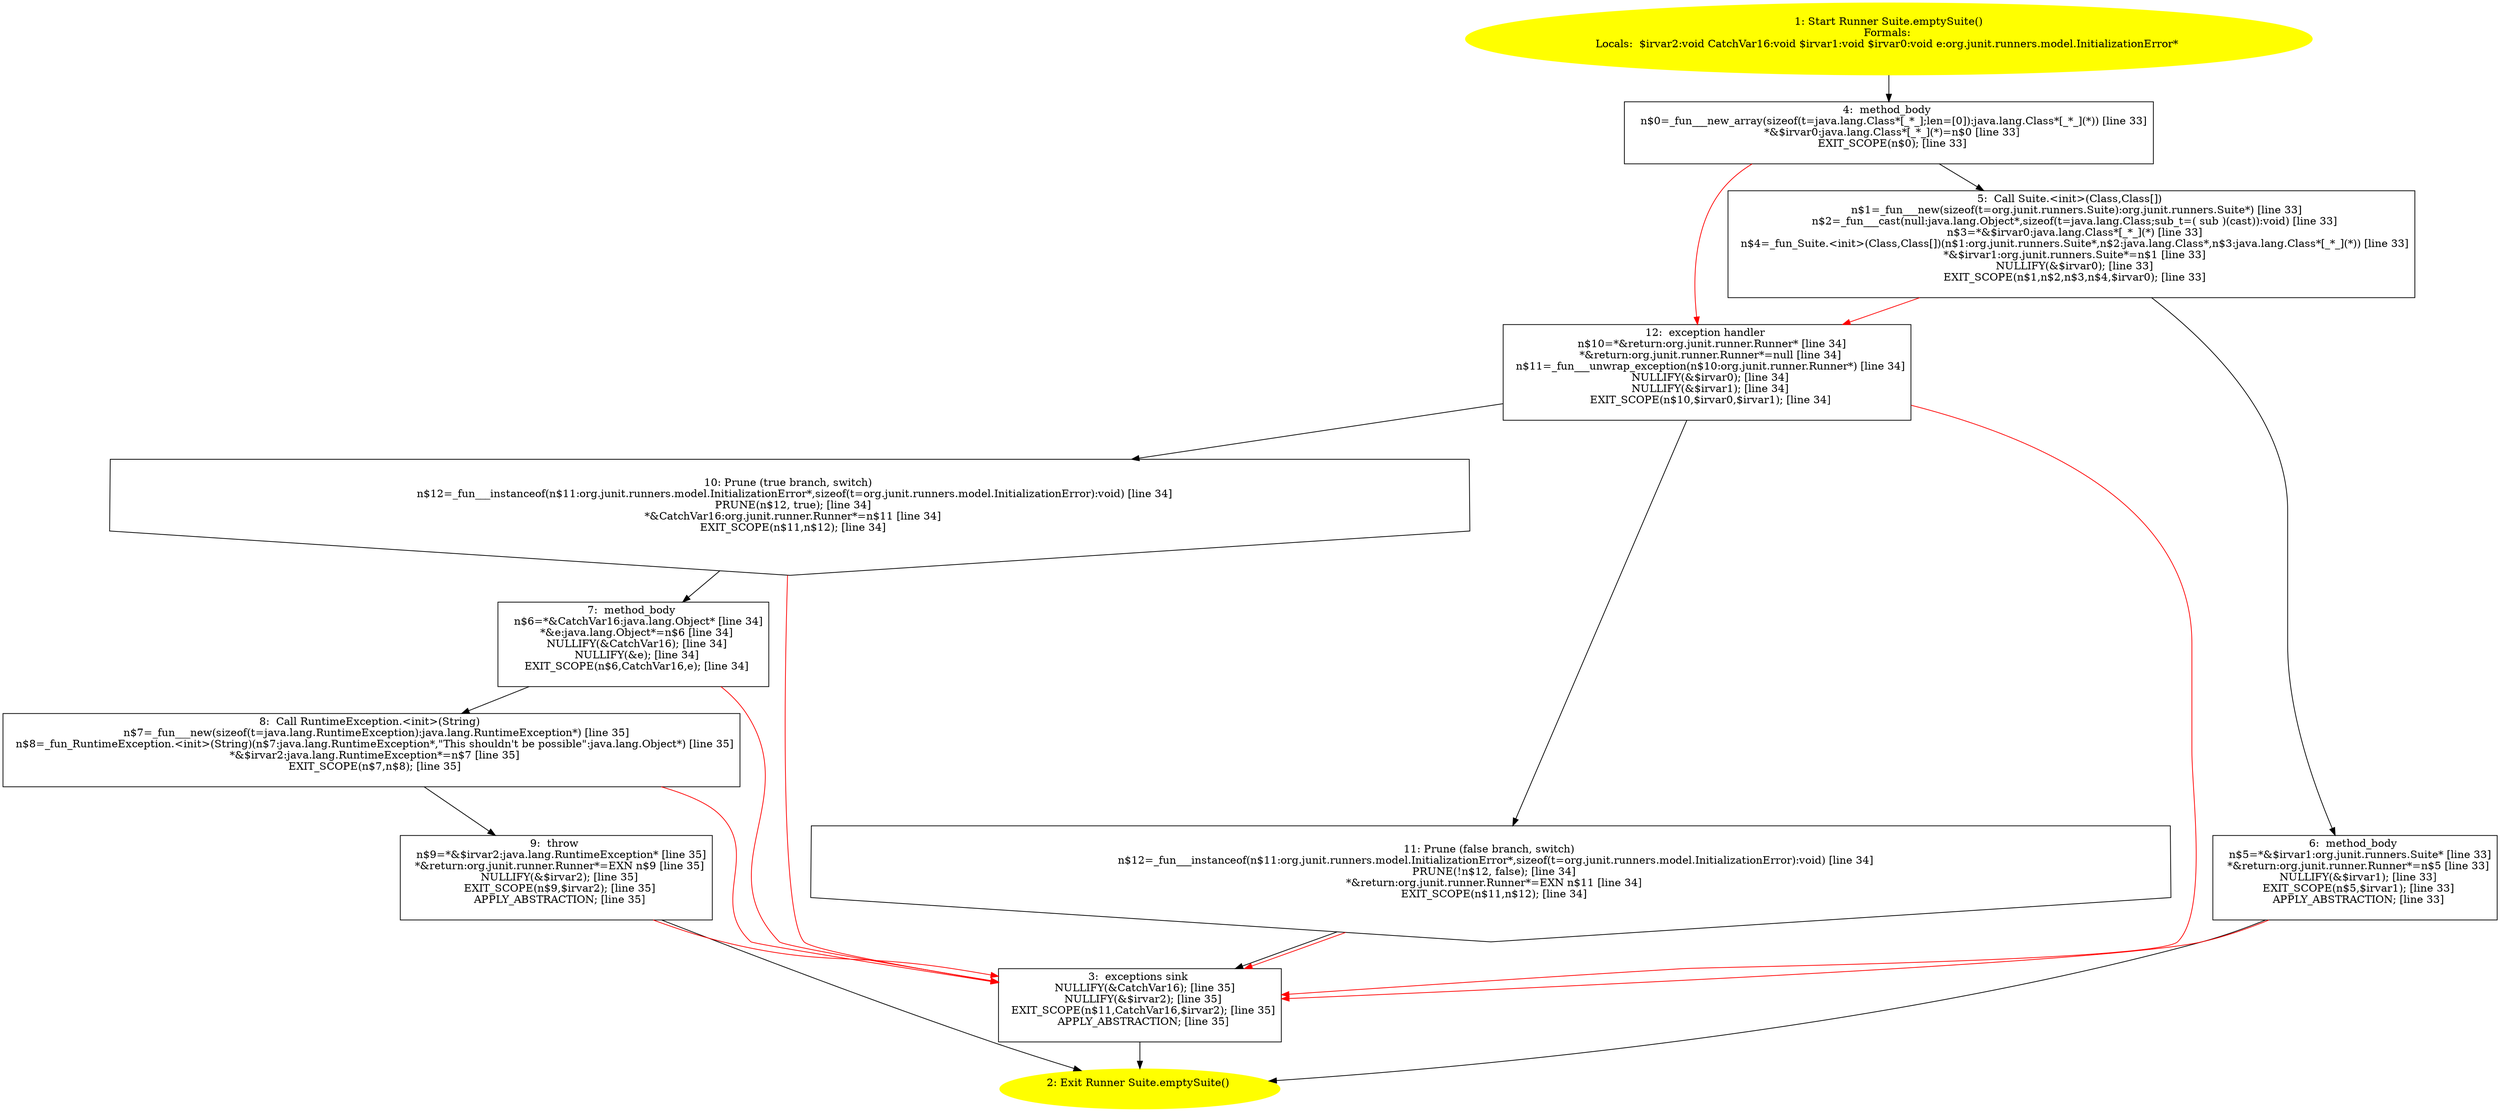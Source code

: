 /* @generated */
digraph cfg {
"org.junit.runners.Suite.emptySuite():org.junit.runner.Runner.85fb4d732b02c473f32e31553512959c_1" [label="1: Start Runner Suite.emptySuite()\nFormals: \nLocals:  $irvar2:void CatchVar16:void $irvar1:void $irvar0:void e:org.junit.runners.model.InitializationError* \n  " color=yellow style=filled]
	

	 "org.junit.runners.Suite.emptySuite():org.junit.runner.Runner.85fb4d732b02c473f32e31553512959c_1" -> "org.junit.runners.Suite.emptySuite():org.junit.runner.Runner.85fb4d732b02c473f32e31553512959c_4" ;
"org.junit.runners.Suite.emptySuite():org.junit.runner.Runner.85fb4d732b02c473f32e31553512959c_2" [label="2: Exit Runner Suite.emptySuite() \n  " color=yellow style=filled]
	

"org.junit.runners.Suite.emptySuite():org.junit.runner.Runner.85fb4d732b02c473f32e31553512959c_3" [label="3:  exceptions sink \n   NULLIFY(&CatchVar16); [line 35]\n  NULLIFY(&$irvar2); [line 35]\n  EXIT_SCOPE(n$11,CatchVar16,$irvar2); [line 35]\n  APPLY_ABSTRACTION; [line 35]\n " shape="box"]
	

	 "org.junit.runners.Suite.emptySuite():org.junit.runner.Runner.85fb4d732b02c473f32e31553512959c_3" -> "org.junit.runners.Suite.emptySuite():org.junit.runner.Runner.85fb4d732b02c473f32e31553512959c_2" ;
"org.junit.runners.Suite.emptySuite():org.junit.runner.Runner.85fb4d732b02c473f32e31553512959c_4" [label="4:  method_body \n   n$0=_fun___new_array(sizeof(t=java.lang.Class*[_*_];len=[0]):java.lang.Class*[_*_](*)) [line 33]\n  *&$irvar0:java.lang.Class*[_*_](*)=n$0 [line 33]\n  EXIT_SCOPE(n$0); [line 33]\n " shape="box"]
	

	 "org.junit.runners.Suite.emptySuite():org.junit.runner.Runner.85fb4d732b02c473f32e31553512959c_4" -> "org.junit.runners.Suite.emptySuite():org.junit.runner.Runner.85fb4d732b02c473f32e31553512959c_5" ;
	 "org.junit.runners.Suite.emptySuite():org.junit.runner.Runner.85fb4d732b02c473f32e31553512959c_4" -> "org.junit.runners.Suite.emptySuite():org.junit.runner.Runner.85fb4d732b02c473f32e31553512959c_12" [color="red" ];
"org.junit.runners.Suite.emptySuite():org.junit.runner.Runner.85fb4d732b02c473f32e31553512959c_5" [label="5:  Call Suite.<init>(Class,Class[]) \n   n$1=_fun___new(sizeof(t=org.junit.runners.Suite):org.junit.runners.Suite*) [line 33]\n  n$2=_fun___cast(null:java.lang.Object*,sizeof(t=java.lang.Class;sub_t=( sub )(cast)):void) [line 33]\n  n$3=*&$irvar0:java.lang.Class*[_*_](*) [line 33]\n  n$4=_fun_Suite.<init>(Class,Class[])(n$1:org.junit.runners.Suite*,n$2:java.lang.Class*,n$3:java.lang.Class*[_*_](*)) [line 33]\n  *&$irvar1:org.junit.runners.Suite*=n$1 [line 33]\n  NULLIFY(&$irvar0); [line 33]\n  EXIT_SCOPE(n$1,n$2,n$3,n$4,$irvar0); [line 33]\n " shape="box"]
	

	 "org.junit.runners.Suite.emptySuite():org.junit.runner.Runner.85fb4d732b02c473f32e31553512959c_5" -> "org.junit.runners.Suite.emptySuite():org.junit.runner.Runner.85fb4d732b02c473f32e31553512959c_6" ;
	 "org.junit.runners.Suite.emptySuite():org.junit.runner.Runner.85fb4d732b02c473f32e31553512959c_5" -> "org.junit.runners.Suite.emptySuite():org.junit.runner.Runner.85fb4d732b02c473f32e31553512959c_12" [color="red" ];
"org.junit.runners.Suite.emptySuite():org.junit.runner.Runner.85fb4d732b02c473f32e31553512959c_6" [label="6:  method_body \n   n$5=*&$irvar1:org.junit.runners.Suite* [line 33]\n  *&return:org.junit.runner.Runner*=n$5 [line 33]\n  NULLIFY(&$irvar1); [line 33]\n  EXIT_SCOPE(n$5,$irvar1); [line 33]\n  APPLY_ABSTRACTION; [line 33]\n " shape="box"]
	

	 "org.junit.runners.Suite.emptySuite():org.junit.runner.Runner.85fb4d732b02c473f32e31553512959c_6" -> "org.junit.runners.Suite.emptySuite():org.junit.runner.Runner.85fb4d732b02c473f32e31553512959c_2" ;
	 "org.junit.runners.Suite.emptySuite():org.junit.runner.Runner.85fb4d732b02c473f32e31553512959c_6" -> "org.junit.runners.Suite.emptySuite():org.junit.runner.Runner.85fb4d732b02c473f32e31553512959c_3" [color="red" ];
"org.junit.runners.Suite.emptySuite():org.junit.runner.Runner.85fb4d732b02c473f32e31553512959c_7" [label="7:  method_body \n   n$6=*&CatchVar16:java.lang.Object* [line 34]\n  *&e:java.lang.Object*=n$6 [line 34]\n  NULLIFY(&CatchVar16); [line 34]\n  NULLIFY(&e); [line 34]\n  EXIT_SCOPE(n$6,CatchVar16,e); [line 34]\n " shape="box"]
	

	 "org.junit.runners.Suite.emptySuite():org.junit.runner.Runner.85fb4d732b02c473f32e31553512959c_7" -> "org.junit.runners.Suite.emptySuite():org.junit.runner.Runner.85fb4d732b02c473f32e31553512959c_8" ;
	 "org.junit.runners.Suite.emptySuite():org.junit.runner.Runner.85fb4d732b02c473f32e31553512959c_7" -> "org.junit.runners.Suite.emptySuite():org.junit.runner.Runner.85fb4d732b02c473f32e31553512959c_3" [color="red" ];
"org.junit.runners.Suite.emptySuite():org.junit.runner.Runner.85fb4d732b02c473f32e31553512959c_8" [label="8:  Call RuntimeException.<init>(String) \n   n$7=_fun___new(sizeof(t=java.lang.RuntimeException):java.lang.RuntimeException*) [line 35]\n  n$8=_fun_RuntimeException.<init>(String)(n$7:java.lang.RuntimeException*,\"This shouldn't be possible\":java.lang.Object*) [line 35]\n  *&$irvar2:java.lang.RuntimeException*=n$7 [line 35]\n  EXIT_SCOPE(n$7,n$8); [line 35]\n " shape="box"]
	

	 "org.junit.runners.Suite.emptySuite():org.junit.runner.Runner.85fb4d732b02c473f32e31553512959c_8" -> "org.junit.runners.Suite.emptySuite():org.junit.runner.Runner.85fb4d732b02c473f32e31553512959c_9" ;
	 "org.junit.runners.Suite.emptySuite():org.junit.runner.Runner.85fb4d732b02c473f32e31553512959c_8" -> "org.junit.runners.Suite.emptySuite():org.junit.runner.Runner.85fb4d732b02c473f32e31553512959c_3" [color="red" ];
"org.junit.runners.Suite.emptySuite():org.junit.runner.Runner.85fb4d732b02c473f32e31553512959c_9" [label="9:  throw \n   n$9=*&$irvar2:java.lang.RuntimeException* [line 35]\n  *&return:org.junit.runner.Runner*=EXN n$9 [line 35]\n  NULLIFY(&$irvar2); [line 35]\n  EXIT_SCOPE(n$9,$irvar2); [line 35]\n  APPLY_ABSTRACTION; [line 35]\n " shape="box"]
	

	 "org.junit.runners.Suite.emptySuite():org.junit.runner.Runner.85fb4d732b02c473f32e31553512959c_9" -> "org.junit.runners.Suite.emptySuite():org.junit.runner.Runner.85fb4d732b02c473f32e31553512959c_2" ;
	 "org.junit.runners.Suite.emptySuite():org.junit.runner.Runner.85fb4d732b02c473f32e31553512959c_9" -> "org.junit.runners.Suite.emptySuite():org.junit.runner.Runner.85fb4d732b02c473f32e31553512959c_3" [color="red" ];
"org.junit.runners.Suite.emptySuite():org.junit.runner.Runner.85fb4d732b02c473f32e31553512959c_10" [label="10: Prune (true branch, switch) \n   n$12=_fun___instanceof(n$11:org.junit.runners.model.InitializationError*,sizeof(t=org.junit.runners.model.InitializationError):void) [line 34]\n  PRUNE(n$12, true); [line 34]\n  *&CatchVar16:org.junit.runner.Runner*=n$11 [line 34]\n  EXIT_SCOPE(n$11,n$12); [line 34]\n " shape="invhouse"]
	

	 "org.junit.runners.Suite.emptySuite():org.junit.runner.Runner.85fb4d732b02c473f32e31553512959c_10" -> "org.junit.runners.Suite.emptySuite():org.junit.runner.Runner.85fb4d732b02c473f32e31553512959c_7" ;
	 "org.junit.runners.Suite.emptySuite():org.junit.runner.Runner.85fb4d732b02c473f32e31553512959c_10" -> "org.junit.runners.Suite.emptySuite():org.junit.runner.Runner.85fb4d732b02c473f32e31553512959c_3" [color="red" ];
"org.junit.runners.Suite.emptySuite():org.junit.runner.Runner.85fb4d732b02c473f32e31553512959c_11" [label="11: Prune (false branch, switch) \n   n$12=_fun___instanceof(n$11:org.junit.runners.model.InitializationError*,sizeof(t=org.junit.runners.model.InitializationError):void) [line 34]\n  PRUNE(!n$12, false); [line 34]\n  *&return:org.junit.runner.Runner*=EXN n$11 [line 34]\n  EXIT_SCOPE(n$11,n$12); [line 34]\n " shape="invhouse"]
	

	 "org.junit.runners.Suite.emptySuite():org.junit.runner.Runner.85fb4d732b02c473f32e31553512959c_11" -> "org.junit.runners.Suite.emptySuite():org.junit.runner.Runner.85fb4d732b02c473f32e31553512959c_3" ;
	 "org.junit.runners.Suite.emptySuite():org.junit.runner.Runner.85fb4d732b02c473f32e31553512959c_11" -> "org.junit.runners.Suite.emptySuite():org.junit.runner.Runner.85fb4d732b02c473f32e31553512959c_3" [color="red" ];
"org.junit.runners.Suite.emptySuite():org.junit.runner.Runner.85fb4d732b02c473f32e31553512959c_12" [label="12:  exception handler \n   n$10=*&return:org.junit.runner.Runner* [line 34]\n  *&return:org.junit.runner.Runner*=null [line 34]\n  n$11=_fun___unwrap_exception(n$10:org.junit.runner.Runner*) [line 34]\n  NULLIFY(&$irvar0); [line 34]\n  NULLIFY(&$irvar1); [line 34]\n  EXIT_SCOPE(n$10,$irvar0,$irvar1); [line 34]\n " shape="box"]
	

	 "org.junit.runners.Suite.emptySuite():org.junit.runner.Runner.85fb4d732b02c473f32e31553512959c_12" -> "org.junit.runners.Suite.emptySuite():org.junit.runner.Runner.85fb4d732b02c473f32e31553512959c_10" ;
	 "org.junit.runners.Suite.emptySuite():org.junit.runner.Runner.85fb4d732b02c473f32e31553512959c_12" -> "org.junit.runners.Suite.emptySuite():org.junit.runner.Runner.85fb4d732b02c473f32e31553512959c_11" ;
	 "org.junit.runners.Suite.emptySuite():org.junit.runner.Runner.85fb4d732b02c473f32e31553512959c_12" -> "org.junit.runners.Suite.emptySuite():org.junit.runner.Runner.85fb4d732b02c473f32e31553512959c_3" [color="red" ];
}
